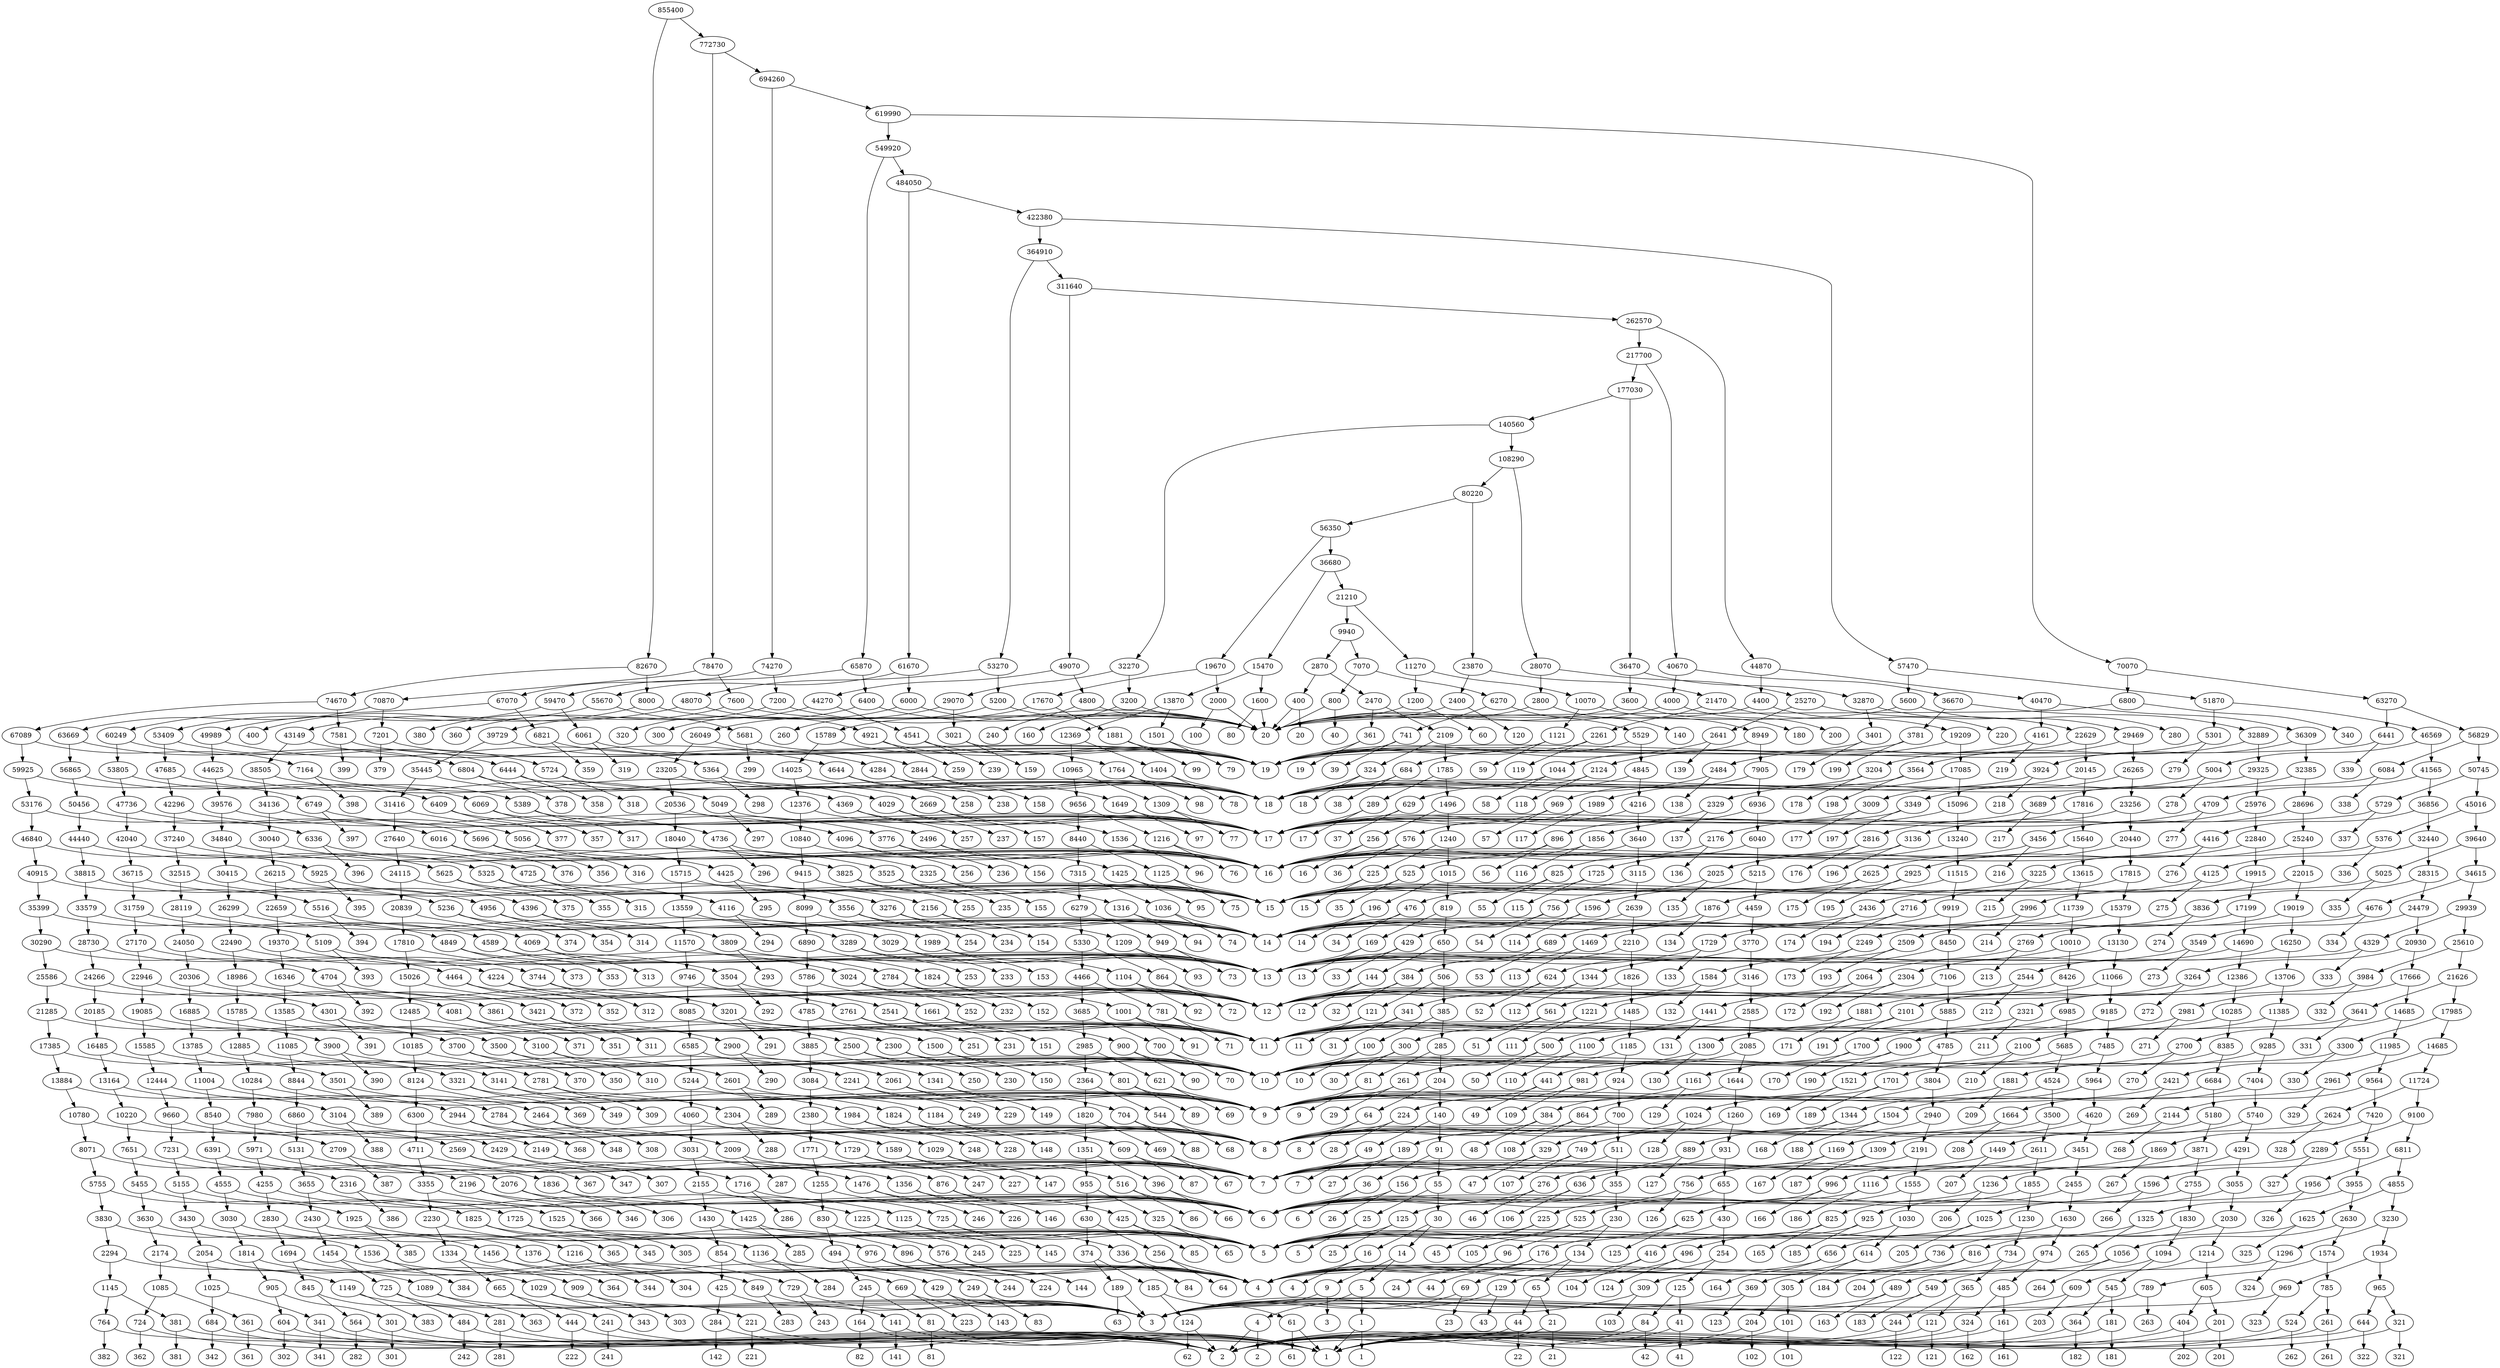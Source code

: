 digraph{
N0[label="855400"];
N1[label="82670"];
N2[label="772730"];
N0->N1;
N0->N2;
N3[label="74670"];
N4[label="8000"];
N1->N3;
N1->N4;
N5[label="67089"];
N6[label="7581"];
N3->N5;
N3->N6;
N7[label="59925"];
N8[label="7164"];
N5->N7;
N5->N8;
N9[label="53176"];
N10[label="6749"];
N7->N9;
N7->N10;
N11[label="46840"];
N12[label="6336"];
N9->N11;
N9->N12;
N13[label="5925"];
N14[label="40915"];
N11->N13;
N11->N14;
N15[label="15"];
N16[label="395"];
N13->N15;
N13->N16;
N17[label="35399"];
N18[label="5516"];
N14->N17;
N14->N18;
N19[label="5109"];
N20[label="30290"];
N17->N19;
N17->N20;
N21[label="13"];
N22[label="393"];
N19->N21;
N19->N22;
N23[label="4704"];
N24[label="25586"];
N20->N23;
N20->N24;
N25[label="12"];
N26[label="392"];
N23->N25;
N23->N26;
N27[label="4301"];
N28[label="21285"];
N24->N27;
N24->N28;
N29[label="11"];
N30[label="391"];
N27->N29;
N27->N30;
N31[label="17385"];
N32[label="3900"];
N28->N31;
N28->N32;
N33[label="13884"];
N34[label="3501"];
N31->N33;
N31->N34;
N35[label="10780"];
N36[label="3104"];
N33->N35;
N33->N36;
N37[label="2709"];
N38[label="8071"];
N35->N37;
N35->N38;
N39[label="387"];
N40[label="7"];
N37->N39;
N37->N40;
N41[label="2316"];
N42[label="5755"];
N38->N41;
N38->N42;
N43[label="6"];
N44[label="386"];
N41->N43;
N41->N44;
N45[label="1925"];
N46[label="3830"];
N42->N45;
N42->N46;
N47[label="5"];
N48[label="385"];
N45->N47;
N45->N48;
N49[label="1536"];
N50[label="2294"];
N46->N49;
N46->N50;
N51[label="4"];
N52[label="384"];
N49->N51;
N49->N52;
N53[label="1149"];
N54[label="1145"];
N50->N53;
N50->N54;
N55[label="3"];
N56[label="383"];
N53->N55;
N53->N56;
N57[label="764"];
N58[label="381"];
N54->N57;
N54->N58;
N59[label="382"];
N60[label="2"];
N57->N59;
N57->N60;
N61[label="1"];
N62[label="381"];
N58->N61;
N58->N62;
N63[label="8"];
N64[label="388"];
N36->N63;
N36->N64;
N65[label="389"];
N66[label="9"];
N34->N65;
N34->N66;
N67[label="10"];
N68[label="390"];
N32->N67;
N32->N68;
N69[label="14"];
N70[label="394"];
N18->N69;
N18->N70;
N71[label="396"];
N72[label="16"];
N12->N71;
N12->N72;
N73[label="17"];
N74[label="397"];
N10->N73;
N10->N74;
N75[label="398"];
N76[label="18"];
N8->N75;
N8->N76;
N77[label="19"];
N78[label="399"];
N6->N77;
N6->N78;
N79[label="20"];
N80[label="400"];
N4->N79;
N4->N80;
N81[label="694260"];
N82[label="78470"];
N2->N81;
N2->N82;
N83[label="619990"];
N84[label="74270"];
N81->N83;
N81->N84;
N85[label="549920"];
N86[label="70070"];
N83->N85;
N83->N86;
N87[label="65870"];
N88[label="484050"];
N85->N87;
N85->N88;
N89[label="59470"];
N90[label="6400"];
N87->N89;
N87->N90;
N91[label="6061"];
N92[label="53409"];
N89->N91;
N89->N92;
N77[label="19"];
N93[label="319"];
N91->N77;
N91->N93;
N94[label="5724"];
N95[label="47685"];
N92->N94;
N92->N95;
N96[label="318"];
N76[label="18"];
N94->N96;
N94->N76;
N97[label="5389"];
N98[label="42296"];
N95->N97;
N95->N98;
N99[label="317"];
N73[label="17"];
N97->N99;
N97->N73;
N100[label="5056"];
N101[label="37240"];
N98->N100;
N98->N101;
N102[label="316"];
N72[label="16"];
N100->N102;
N100->N72;
N103[label="4725"];
N104[label="32515"];
N101->N103;
N101->N104;
N105[label="315"];
N15[label="15"];
N103->N105;
N103->N15;
N106[label="28119"];
N107[label="4396"];
N104->N106;
N104->N107;
N108[label="24050"];
N109[label="4069"];
N106->N108;
N106->N109;
N110[label="20306"];
N111[label="3744"];
N108->N110;
N108->N111;
N112[label="3421"];
N113[label="16885"];
N110->N112;
N110->N113;
N114[label="311"];
N29[label="11"];
N112->N114;
N112->N29;
N115[label="3100"];
N116[label="13785"];
N113->N115;
N113->N116;
N117[label="310"];
N67[label="10"];
N115->N117;
N115->N67;
N118[label="2781"];
N119[label="11004"];
N116->N118;
N116->N119;
N120[label="309"];
N66[label="9"];
N118->N120;
N118->N66;
N121[label="2464"];
N122[label="8540"];
N119->N121;
N119->N122;
N63[label="8"];
N123[label="308"];
N121->N63;
N121->N123;
N124[label="2149"];
N125[label="6391"];
N122->N124;
N122->N125;
N126[label="307"];
N40[label="7"];
N124->N126;
N124->N40;
N127[label="4555"];
N128[label="1836"];
N125->N127;
N125->N128;
N129[label="3030"];
N130[label="1525"];
N127->N129;
N127->N130;
N131[label="1814"];
N132[label="1216"];
N129->N131;
N129->N132;
N133[label="905"];
N134[label="909"];
N131->N133;
N131->N134;
N135[label="604"];
N136[label="301"];
N133->N135;
N133->N136;
N137[label="302"];
N60[label="2"];
N135->N137;
N135->N60;
N61[label="1"];
N138[label="301"];
N136->N61;
N136->N138;
N55[label="3"];
N139[label="303"];
N134->N55;
N134->N139;
N51[label="4"];
N140[label="304"];
N132->N51;
N132->N140;
N47[label="5"];
N141[label="305"];
N130->N47;
N130->N141;
N43[label="6"];
N142[label="306"];
N128->N43;
N128->N142;
N25[label="12"];
N143[label="312"];
N111->N25;
N111->N143;
N144[label="313"];
N21[label="13"];
N109->N144;
N109->N21;
N69[label="14"];
N145[label="314"];
N107->N69;
N107->N145;
N146[label="320"];
N79[label="20"];
N90->N146;
N90->N79;
N147[label="61670"];
N148[label="422380"];
N88->N147;
N88->N148;
N149[label="6000"];
N150[label="55670"];
N147->N149;
N147->N150;
N151[label="300"];
N79[label="20"];
N149->N151;
N149->N79;
N152[label="5681"];
N153[label="49989"];
N150->N152;
N150->N153;
N77[label="19"];
N154[label="299"];
N152->N77;
N152->N154;
N155[label="5364"];
N156[label="44625"];
N153->N155;
N153->N156;
N157[label="298"];
N76[label="18"];
N155->N157;
N155->N76;
N158[label="39576"];
N159[label="5049"];
N156->N158;
N156->N159;
N160[label="34840"];
N161[label="4736"];
N158->N160;
N158->N161;
N162[label="30415"];
N163[label="4425"];
N160->N162;
N160->N163;
N164[label="4116"];
N165[label="26299"];
N162->N164;
N162->N165;
N69[label="14"];
N166[label="294"];
N164->N69;
N164->N166;
N167[label="3809"];
N168[label="22490"];
N165->N167;
N165->N168;
N169[label="293"];
N21[label="13"];
N167->N169;
N167->N21;
N170[label="3504"];
N171[label="18986"];
N168->N170;
N168->N171;
N25[label="12"];
N172[label="292"];
N170->N25;
N170->N172;
N173[label="3201"];
N174[label="15785"];
N171->N173;
N171->N174;
N175[label="291"];
N29[label="11"];
N173->N175;
N173->N29;
N176[label="2900"];
N177[label="12885"];
N174->N176;
N174->N177;
N67[label="10"];
N178[label="290"];
N176->N67;
N176->N178;
N179[label="10284"];
N180[label="2601"];
N177->N179;
N177->N180;
N181[label="7980"];
N182[label="2304"];
N179->N181;
N179->N182;
N183[label="5971"];
N184[label="2009"];
N181->N183;
N181->N184;
N185[label="4255"];
N186[label="1716"];
N183->N185;
N183->N186;
N187[label="2830"];
N188[label="1425"];
N185->N187;
N185->N188;
N189[label="1694"];
N190[label="1136"];
N187->N189;
N187->N190;
N191[label="845"];
N192[label="849"];
N189->N191;
N189->N192;
N193[label="564"];
N194[label="281"];
N191->N193;
N191->N194;
N195[label="282"];
N60[label="2"];
N193->N195;
N193->N60;
N61[label="1"];
N196[label="281"];
N194->N61;
N194->N196;
N55[label="3"];
N197[label="283"];
N192->N55;
N192->N197;
N198[label="284"];
N51[label="4"];
N190->N198;
N190->N51;
N47[label="5"];
N199[label="285"];
N188->N47;
N188->N199;
N200[label="286"];
N43[label="6"];
N186->N200;
N186->N43;
N201[label="287"];
N40[label="7"];
N184->N201;
N184->N40;
N63[label="8"];
N202[label="288"];
N182->N63;
N182->N202;
N203[label="289"];
N66[label="9"];
N180->N203;
N180->N66;
N15[label="15"];
N204[label="295"];
N163->N15;
N163->N204;
N205[label="296"];
N72[label="16"];
N161->N205;
N161->N72;
N73[label="17"];
N206[label="297"];
N159->N73;
N159->N206;
N207[label="364910"];
N208[label="57470"];
N148->N207;
N148->N208;
N209[label="53270"];
N210[label="311640"];
N207->N209;
N207->N210;
N211[label="5200"];
N212[label="48070"];
N209->N211;
N209->N212;
N213[label="260"];
N79[label="20"];
N211->N213;
N211->N79;
N214[label="4921"];
N215[label="43149"];
N212->N214;
N212->N215;
N216[label="259"];
N77[label="19"];
N214->N216;
N214->N77;
N217[label="4644"];
N218[label="38505"];
N215->N217;
N215->N218;
N76[label="18"];
N219[label="258"];
N217->N76;
N217->N219;
N220[label="4369"];
N221[label="34136"];
N218->N220;
N218->N221;
N222[label="257"];
N73[label="17"];
N220->N222;
N220->N73;
N223[label="4096"];
N224[label="30040"];
N221->N223;
N221->N224;
N72[label="16"];
N225[label="256"];
N223->N72;
N223->N225;
N226[label="26215"];
N227[label="3825"];
N224->N226;
N224->N227;
N228[label="22659"];
N229[label="3556"];
N226->N228;
N226->N229;
N230[label="19370"];
N231[label="3289"];
N228->N230;
N228->N231;
N232[label="16346"];
N233[label="3024"];
N230->N232;
N230->N233;
N234[label="13585"];
N235[label="2761"];
N232->N234;
N232->N235;
N236[label="11085"];
N237[label="2500"];
N234->N236;
N234->N237;
N238[label="8844"];
N239[label="2241"];
N236->N238;
N236->N239;
N240[label="1984"];
N241[label="6860"];
N238->N240;
N238->N241;
N63[label="8"];
N242[label="248"];
N240->N63;
N240->N242;
N243[label="5131"];
N244[label="1729"];
N241->N243;
N241->N244;
N245[label="3655"];
N246[label="1476"];
N243->N245;
N243->N246;
N247[label="2430"];
N248[label="1225"];
N245->N247;
N245->N248;
N249[label="1454"];
N250[label="976"];
N247->N249;
N247->N250;
N251[label="725"];
N252[label="729"];
N249->N251;
N249->N252;
N253[label="484"];
N254[label="241"];
N251->N253;
N251->N254;
N60[label="2"];
N255[label="242"];
N253->N60;
N253->N255;
N256[label="241"];
N61[label="1"];
N254->N256;
N254->N61;
N55[label="3"];
N257[label="243"];
N252->N55;
N252->N257;
N51[label="4"];
N258[label="244"];
N250->N51;
N250->N258;
N259[label="245"];
N47[label="5"];
N248->N259;
N248->N47;
N260[label="246"];
N43[label="6"];
N246->N260;
N246->N43;
N40[label="7"];
N261[label="247"];
N244->N40;
N244->N261;
N66[label="9"];
N262[label="249"];
N239->N66;
N239->N262;
N263[label="250"];
N67[label="10"];
N237->N263;
N237->N67;
N29[label="11"];
N264[label="251"];
N235->N29;
N235->N264;
N265[label="252"];
N25[label="12"];
N233->N265;
N233->N25;
N21[label="13"];
N266[label="253"];
N231->N21;
N231->N266;
N267[label="254"];
N69[label="14"];
N229->N267;
N229->N69;
N15[label="15"];
N268[label="255"];
N227->N15;
N227->N268;
N269[label="49070"];
N270[label="262570"];
N210->N269;
N210->N270;
N271[label="4800"];
N272[label="44270"];
N269->N271;
N269->N272;
N79[label="20"];
N273[label="240"];
N271->N79;
N271->N273;
N274[label="4541"];
N275[label="39729"];
N272->N274;
N272->N275;
N77[label="19"];
N276[label="239"];
N274->N77;
N274->N276;
N277[label="35445"];
N278[label="4284"];
N275->N277;
N275->N278;
N279[label="31416"];
N280[label="4029"];
N277->N279;
N277->N280;
N281[label="27640"];
N282[label="3776"];
N279->N281;
N279->N282;
N283[label="24115"];
N284[label="3525"];
N281->N283;
N281->N284;
N285[label="20839"];
N286[label="3276"];
N283->N285;
N283->N286;
N287[label="17810"];
N288[label="3029"];
N285->N287;
N285->N288;
N289[label="15026"];
N290[label="2784"];
N287->N289;
N287->N290;
N291[label="2541"];
N292[label="12485"];
N289->N291;
N289->N292;
N293[label="231"];
N29[label="11"];
N291->N293;
N291->N29;
N294[label="10185"];
N295[label="2300"];
N292->N294;
N292->N295;
N296[label="8124"];
N297[label="2061"];
N294->N296;
N294->N297;
N298[label="6300"];
N299[label="1824"];
N296->N298;
N296->N299;
N300[label="4711"];
N301[label="1589"];
N298->N300;
N298->N301;
N302[label="3355"];
N303[label="1356"];
N300->N302;
N300->N303;
N304[label="2230"];
N305[label="1125"];
N302->N304;
N302->N305;
N306[label="1334"];
N307[label="896"];
N304->N306;
N304->N307;
N308[label="669"];
N309[label="665"];
N306->N308;
N306->N309;
N55[label="3"];
N310[label="223"];
N308->N55;
N308->N310;
N311[label="444"];
N312[label="221"];
N309->N311;
N309->N312;
N313[label="222"];
N60[label="2"];
N311->N313;
N311->N60;
N314[label="221"];
N61[label="1"];
N312->N314;
N312->N61;
N315[label="224"];
N51[label="4"];
N307->N315;
N307->N51;
N47[label="5"];
N316[label="225"];
N305->N47;
N305->N316;
N317[label="226"];
N43[label="6"];
N303->N317;
N303->N43;
N318[label="227"];
N40[label="7"];
N301->N318;
N301->N40;
N319[label="228"];
N63[label="8"];
N299->N319;
N299->N63;
N320[label="229"];
N66[label="9"];
N297->N320;
N297->N66;
N321[label="230"];
N67[label="10"];
N295->N321;
N295->N67;
N25[label="12"];
N322[label="232"];
N290->N25;
N290->N322;
N323[label="233"];
N21[label="13"];
N288->N323;
N288->N21;
N69[label="14"];
N324[label="234"];
N286->N69;
N286->N324;
N325[label="235"];
N15[label="15"];
N284->N325;
N284->N15;
N326[label="236"];
N72[label="16"];
N282->N326;
N282->N72;
N73[label="17"];
N327[label="237"];
N280->N73;
N280->N327;
N328[label="238"];
N76[label="18"];
N278->N328;
N278->N76;
N329[label="217700"];
N330[label="44870"];
N270->N329;
N270->N330;
N331[label="177030"];
N332[label="40670"];
N329->N331;
N329->N332;
N333[label="140560"];
N334[label="36470"];
N331->N333;
N331->N334;
N335[label="32270"];
N336[label="108290"];
N333->N335;
N333->N336;
N337[label="29070"];
N338[label="3200"];
N335->N337;
N335->N338;
N339[label="26049"];
N340[label="3021"];
N337->N339;
N337->N340;
N341[label="23205"];
N342[label="2844"];
N339->N341;
N339->N342;
N343[label="20536"];
N344[label="2669"];
N341->N343;
N341->N344;
N345[label="18040"];
N346[label="2496"];
N343->N345;
N343->N346;
N347[label="2325"];
N348[label="15715"];
N345->N347;
N345->N348;
N15[label="15"];
N349[label="155"];
N347->N15;
N347->N349;
N350[label="13559"];
N351[label="2156"];
N348->N350;
N348->N351;
N352[label="1989"];
N353[label="11570"];
N350->N352;
N350->N353;
N21[label="13"];
N354[label="153"];
N352->N21;
N352->N354;
N355[label="1824"];
N356[label="9746"];
N353->N355;
N353->N356;
N25[label="12"];
N357[label="152"];
N355->N25;
N355->N357;
N358[label="1661"];
N359[label="8085"];
N356->N358;
N356->N359;
N29[label="11"];
N360[label="151"];
N358->N29;
N358->N360;
N361[label="6585"];
N362[label="1500"];
N359->N361;
N359->N362;
N363[label="5244"];
N364[label="1341"];
N361->N363;
N361->N364;
N365[label="4060"];
N366[label="1184"];
N363->N365;
N363->N366;
N367[label="1029"];
N368[label="3031"];
N365->N367;
N365->N368;
N369[label="147"];
N40[label="7"];
N367->N369;
N367->N40;
N370[label="876"];
N371[label="2155"];
N368->N370;
N368->N371;
N43[label="6"];
N372[label="146"];
N370->N43;
N370->N372;
N373[label="725"];
N374[label="1430"];
N371->N373;
N371->N374;
N47[label="5"];
N375[label="145"];
N373->N47;
N373->N375;
N376[label="576"];
N377[label="854"];
N374->N376;
N374->N377;
N51[label="4"];
N378[label="144"];
N376->N51;
N376->N378;
N379[label="429"];
N380[label="425"];
N377->N379;
N377->N380;
N55[label="3"];
N381[label="143"];
N379->N55;
N379->N381;
N382[label="284"];
N383[label="141"];
N380->N382;
N380->N383;
N384[label="142"];
N60[label="2"];
N382->N384;
N382->N60;
N61[label="1"];
N385[label="141"];
N383->N61;
N383->N385;
N63[label="8"];
N386[label="148"];
N366->N63;
N366->N386;
N387[label="149"];
N66[label="9"];
N364->N387;
N364->N66;
N67[label="10"];
N388[label="150"];
N362->N67;
N362->N388;
N69[label="14"];
N389[label="154"];
N351->N69;
N351->N389;
N390[label="156"];
N72[label="16"];
N346->N390;
N346->N72;
N73[label="17"];
N391[label="157"];
N344->N73;
N344->N391;
N392[label="158"];
N76[label="18"];
N342->N392;
N342->N76;
N77[label="19"];
N393[label="159"];
N340->N77;
N340->N393;
N79[label="20"];
N394[label="160"];
N338->N79;
N338->N394;
N395[label="80220"];
N396[label="28070"];
N336->N395;
N336->N396;
N397[label="56350"];
N398[label="23870"];
N395->N397;
N395->N398;
N399[label="19670"];
N400[label="36680"];
N397->N399;
N397->N400;
N401[label="2000"];
N402[label="17670"];
N399->N401;
N399->N402;
N403[label="100"];
N79[label="20"];
N401->N403;
N401->N79;
N404[label="15789"];
N405[label="1881"];
N402->N404;
N402->N405;
N406[label="14025"];
N407[label="1764"];
N404->N406;
N404->N407;
N408[label="12376"];
N409[label="1649"];
N406->N408;
N406->N409;
N410[label="1536"];
N411[label="10840"];
N408->N410;
N408->N411;
N72[label="16"];
N412[label="96"];
N410->N72;
N410->N412;
N413[label="1425"];
N414[label="9415"];
N411->N413;
N411->N414;
N15[label="15"];
N415[label="95"];
N413->N15;
N413->N415;
N416[label="1316"];
N417[label="8099"];
N414->N416;
N414->N417;
N418[label="94"];
N69[label="14"];
N416->N418;
N416->N69;
N419[label="1209"];
N420[label="6890"];
N417->N419;
N417->N420;
N21[label="13"];
N421[label="93"];
N419->N21;
N419->N421;
N422[label="1104"];
N423[label="5786"];
N420->N422;
N420->N423;
N25[label="12"];
N424[label="92"];
N422->N25;
N422->N424;
N425[label="4785"];
N426[label="1001"];
N423->N425;
N423->N426;
N427[label="3885"];
N428[label="900"];
N425->N427;
N425->N428;
N429[label="3084"];
N430[label="801"];
N427->N429;
N427->N430;
N431[label="704"];
N432[label="2380"];
N429->N431;
N429->N432;
N63[label="8"];
N433[label="88"];
N431->N63;
N431->N433;
N434[label="609"];
N435[label="1771"];
N432->N434;
N432->N435;
N436[label="87"];
N40[label="7"];
N434->N436;
N434->N40;
N437[label="516"];
N438[label="1255"];
N435->N437;
N435->N438;
N439[label="86"];
N43[label="6"];
N437->N439;
N437->N43;
N440[label="425"];
N441[label="830"];
N438->N440;
N438->N441;
N47[label="5"];
N442[label="85"];
N440->N47;
N440->N442;
N443[label="336"];
N444[label="494"];
N441->N443;
N441->N444;
N445[label="84"];
N51[label="4"];
N443->N445;
N443->N51;
N446[label="245"];
N447[label="249"];
N444->N446;
N444->N447;
N448[label="164"];
N449[label="81"];
N446->N448;
N446->N449;
N450[label="82"];
N60[label="2"];
N448->N450;
N448->N60;
N61[label="1"];
N451[label="81"];
N449->N61;
N449->N451;
N55[label="3"];
N452[label="83"];
N447->N55;
N447->N452;
N453[label="89"];
N66[label="9"];
N430->N453;
N430->N66;
N67[label="10"];
N454[label="90"];
N428->N67;
N428->N454;
N455[label="91"];
N29[label="11"];
N426->N455;
N426->N29;
N456[label="97"];
N73[label="17"];
N409->N456;
N409->N73;
N76[label="18"];
N457[label="98"];
N407->N76;
N407->N457;
N458[label="99"];
N77[label="19"];
N405->N458;
N405->N77;
N459[label="15470"];
N460[label="21210"];
N400->N459;
N400->N460;
N461[label="13870"];
N462[label="1600"];
N459->N461;
N459->N462;
N463[label="1501"];
N464[label="12369"];
N461->N463;
N461->N464;
N77[label="19"];
N465[label="79"];
N463->N77;
N463->N465;
N466[label="1404"];
N467[label="10965"];
N464->N466;
N464->N467;
N468[label="78"];
N76[label="18"];
N466->N468;
N466->N76;
N469[label="1309"];
N470[label="9656"];
N467->N469;
N467->N470;
N471[label="77"];
N73[label="17"];
N469->N471;
N469->N73;
N472[label="1216"];
N473[label="8440"];
N470->N472;
N470->N473;
N474[label="76"];
N72[label="16"];
N472->N474;
N472->N72;
N475[label="1125"];
N476[label="7315"];
N473->N475;
N473->N476;
N477[label="75"];
N15[label="15"];
N475->N477;
N475->N15;
N478[label="6279"];
N479[label="1036"];
N476->N478;
N476->N479;
N480[label="5330"];
N481[label="949"];
N478->N480;
N478->N481;
N482[label="4466"];
N483[label="864"];
N480->N482;
N480->N483;
N484[label="781"];
N485[label="3685"];
N482->N484;
N482->N485;
N486[label="71"];
N29[label="11"];
N484->N486;
N484->N29;
N487[label="700"];
N488[label="2985"];
N485->N487;
N485->N488;
N489[label="70"];
N67[label="10"];
N487->N489;
N487->N67;
N490[label="621"];
N491[label="2364"];
N488->N490;
N488->N491;
N492[label="69"];
N66[label="9"];
N490->N492;
N490->N66;
N493[label="544"];
N494[label="1820"];
N491->N493;
N491->N494;
N495[label="68"];
N63[label="8"];
N493->N495;
N493->N63;
N496[label="469"];
N497[label="1351"];
N494->N496;
N494->N497;
N498[label="67"];
N40[label="7"];
N496->N498;
N496->N40;
N499[label="955"];
N500[label="396"];
N497->N499;
N497->N500;
N501[label="630"];
N502[label="325"];
N499->N501;
N499->N502;
N503[label="374"];
N504[label="256"];
N501->N503;
N501->N504;
N505[label="185"];
N506[label="189"];
N503->N505;
N503->N506;
N507[label="124"];
N508[label="61"];
N505->N507;
N505->N508;
N509[label="62"];
N60[label="2"];
N507->N509;
N507->N60;
N510[label="61"];
N61[label="1"];
N508->N510;
N508->N61;
N55[label="3"];
N511[label="63"];
N506->N55;
N506->N511;
N512[label="64"];
N51[label="4"];
N504->N512;
N504->N51;
N47[label="5"];
N513[label="65"];
N502->N47;
N502->N513;
N514[label="66"];
N43[label="6"];
N500->N514;
N500->N43;
N25[label="12"];
N515[label="72"];
N483->N25;
N483->N515;
N516[label="73"];
N21[label="13"];
N481->N516;
N481->N21;
N69[label="14"];
N517[label="74"];
N479->N69;
N479->N517;
N518[label="80"];
N79[label="20"];
N462->N518;
N462->N79;
N519[label="9940"];
N520[label="11270"];
N460->N519;
N460->N520;
N521[label="2870"];
N522[label="7070"];
N519->N521;
N519->N522;
N523[label="400"];
N524[label="2470"];
N521->N523;
N521->N524;
N525[label="20"];
N79[label="20"];
N523->N525;
N523->N79;
N526[label="361"];
N527[label="2109"];
N524->N526;
N524->N527;
N528[label="19"];
N77[label="19"];
N526->N528;
N526->N77;
N529[label="324"];
N530[label="1785"];
N527->N529;
N527->N530;
N76[label="18"];
N531[label="18"];
N529->N76;
N529->N531;
N532[label="289"];
N533[label="1496"];
N530->N532;
N530->N533;
N534[label="17"];
N73[label="17"];
N532->N534;
N532->N73;
N535[label="256"];
N536[label="1240"];
N533->N535;
N533->N536;
N72[label="16"];
N537[label="16"];
N535->N72;
N535->N537;
N538[label="1015"];
N539[label="225"];
N536->N538;
N536->N539;
N540[label="819"];
N541[label="196"];
N538->N540;
N538->N541;
N542[label="650"];
N543[label="169"];
N540->N542;
N540->N543;
N544[label="506"];
N545[label="144"];
N542->N544;
N542->N545;
N546[label="385"];
N547[label="121"];
N544->N546;
N544->N547;
N548[label="285"];
N549[label="100"];
N546->N548;
N546->N549;
N550[label="204"];
N551[label="81"];
N548->N550;
N548->N551;
N552[label="64"];
N553[label="140"];
N550->N552;
N550->N553;
N63[label="8"];
N554[label="8"];
N552->N63;
N552->N554;
N555[label="91"];
N556[label="49"];
N553->N555;
N553->N556;
N557[label="55"];
N558[label="36"];
N555->N557;
N555->N558;
N559[label="30"];
N560[label="25"];
N557->N559;
N557->N560;
N561[label="14"];
N562[label="16"];
N559->N561;
N559->N562;
N563[label="5"];
N564[label="9"];
N561->N563;
N561->N564;
N565[label="4"];
N566[label="1"];
N563->N565;
N563->N566;
N567[label="2"];
N60[label="2"];
N565->N567;
N565->N60;
N568[label="1"];
N61[label="1"];
N566->N568;
N566->N61;
N55[label="3"];
N569[label="3"];
N564->N55;
N564->N569;
N51[label="4"];
N570[label="4"];
N562->N51;
N562->N570;
N571[label="5"];
N47[label="5"];
N560->N571;
N560->N47;
N572[label="6"];
N43[label="6"];
N558->N572;
N558->N43;
N40[label="7"];
N573[label="7"];
N556->N40;
N556->N573;
N66[label="9"];
N574[label="9"];
N551->N66;
N551->N574;
N575[label="10"];
N67[label="10"];
N549->N575;
N549->N67;
N29[label="11"];
N576[label="11"];
N547->N29;
N547->N576;
N577[label="12"];
N25[label="12"];
N545->N577;
N545->N25;
N21[label="13"];
N578[label="13"];
N543->N21;
N543->N578;
N579[label="14"];
N69[label="14"];
N541->N579;
N541->N69;
N15[label="15"];
N580[label="15"];
N539->N15;
N539->N580;
N581[label="6270"];
N582[label="800"];
N522->N581;
N522->N582;
N583[label="5529"];
N584[label="741"];
N581->N583;
N581->N584;
N585[label="4845"];
N586[label="684"];
N583->N585;
N583->N586;
N587[label="629"];
N588[label="4216"];
N585->N587;
N585->N588;
N73[label="17"];
N589[label="37"];
N587->N73;
N587->N589;
N590[label="576"];
N591[label="3640"];
N588->N590;
N588->N591;
N592[label="36"];
N72[label="16"];
N590->N592;
N590->N72;
N593[label="525"];
N594[label="3115"];
N591->N593;
N591->N594;
N15[label="15"];
N595[label="35"];
N593->N15;
N593->N595;
N596[label="476"];
N597[label="2639"];
N594->N596;
N594->N597;
N69[label="14"];
N598[label="34"];
N596->N69;
N596->N598;
N599[label="429"];
N600[label="2210"];
N597->N599;
N597->N600;
N21[label="13"];
N601[label="33"];
N599->N21;
N599->N601;
N602[label="1826"];
N603[label="384"];
N600->N602;
N600->N603;
N604[label="1485"];
N605[label="341"];
N602->N604;
N602->N605;
N606[label="1185"];
N607[label="300"];
N604->N606;
N604->N607;
N608[label="924"];
N609[label="261"];
N606->N608;
N606->N609;
N610[label="700"];
N611[label="224"];
N608->N610;
N608->N611;
N612[label="511"];
N613[label="189"];
N610->N612;
N610->N613;
N614[label="355"];
N615[label="156"];
N612->N614;
N612->N615;
N616[label="125"];
N617[label="230"];
N614->N616;
N614->N617;
N47[label="5"];
N618[label="25"];
N616->N47;
N616->N618;
N619[label="134"];
N620[label="96"];
N617->N619;
N617->N620;
N621[label="65"];
N622[label="69"];
N619->N621;
N619->N622;
N623[label="44"];
N624[label="21"];
N621->N623;
N621->N624;
N625[label="22"];
N60[label="2"];
N623->N625;
N623->N60;
N61[label="1"];
N626[label="21"];
N624->N61;
N624->N626;
N55[label="3"];
N627[label="23"];
N622->N55;
N622->N627;
N51[label="4"];
N628[label="24"];
N620->N51;
N620->N628;
N43[label="6"];
N629[label="26"];
N615->N43;
N615->N629;
N630[label="27"];
N40[label="7"];
N613->N630;
N613->N40;
N63[label="8"];
N631[label="28"];
N611->N63;
N611->N631;
N632[label="29"];
N66[label="9"];
N609->N632;
N609->N66;
N67[label="10"];
N633[label="30"];
N607->N67;
N607->N633;
N29[label="11"];
N634[label="31"];
N605->N29;
N605->N634;
N25[label="12"];
N635[label="32"];
N603->N25;
N603->N635;
N636[label="38"];
N76[label="18"];
N586->N636;
N586->N76;
N77[label="19"];
N637[label="39"];
N584->N77;
N584->N637;
N79[label="20"];
N638[label="40"];
N582->N79;
N582->N638;
N639[label="1200"];
N640[label="10070"];
N520->N639;
N520->N640;
N641[label="60"];
N79[label="20"];
N639->N641;
N639->N79;
N642[label="1121"];
N643[label="8949"];
N640->N642;
N640->N643;
N644[label="59"];
N77[label="19"];
N642->N644;
N642->N77;
N645[label="1044"];
N646[label="7905"];
N643->N645;
N643->N646;
N76[label="18"];
N647[label="58"];
N645->N76;
N645->N647;
N648[label="6936"];
N649[label="969"];
N646->N648;
N646->N649;
N650[label="6040"];
N651[label="896"];
N648->N650;
N648->N651;
N652[label="5215"];
N653[label="825"];
N650->N652;
N650->N653;
N654[label="756"];
N655[label="4459"];
N652->N654;
N652->N655;
N656[label="54"];
N69[label="14"];
N654->N656;
N654->N69;
N657[label="689"];
N658[label="3770"];
N655->N657;
N655->N658;
N21[label="13"];
N659[label="53"];
N657->N21;
N657->N659;
N660[label="624"];
N661[label="3146"];
N658->N660;
N658->N661;
N662[label="52"];
N25[label="12"];
N660->N662;
N660->N25;
N663[label="561"];
N664[label="2585"];
N661->N663;
N661->N664;
N29[label="11"];
N665[label="51"];
N663->N29;
N663->N665;
N666[label="500"];
N667[label="2085"];
N664->N666;
N664->N667;
N668[label="50"];
N67[label="10"];
N666->N668;
N666->N67;
N669[label="1644"];
N670[label="441"];
N667->N669;
N667->N670;
N671[label="1260"];
N672[label="384"];
N669->N671;
N669->N672;
N673[label="931"];
N674[label="329"];
N671->N673;
N671->N674;
N675[label="655"];
N676[label="276"];
N673->N675;
N673->N676;
N677[label="430"];
N678[label="225"];
N675->N677;
N675->N678;
N679[label="254"];
N680[label="176"];
N677->N679;
N677->N680;
N681[label="125"];
N682[label="129"];
N679->N681;
N679->N682;
N683[label="84"];
N684[label="41"];
N681->N683;
N681->N684;
N60[label="2"];
N685[label="42"];
N683->N60;
N683->N685;
N686[label="41"];
N61[label="1"];
N684->N686;
N684->N61;
N55[label="3"];
N687[label="43"];
N682->N55;
N682->N687;
N51[label="4"];
N688[label="44"];
N680->N51;
N680->N688;
N689[label="45"];
N47[label="5"];
N678->N689;
N678->N47;
N690[label="46"];
N43[label="6"];
N676->N690;
N676->N43;
N40[label="7"];
N691[label="47"];
N674->N40;
N674->N691;
N63[label="8"];
N692[label="48"];
N672->N63;
N672->N692;
N66[label="9"];
N693[label="49"];
N670->N66;
N670->N693;
N15[label="15"];
N694[label="55"];
N653->N15;
N653->N694;
N72[label="16"];
N695[label="56"];
N651->N72;
N651->N695;
N696[label="57"];
N73[label="17"];
N649->N696;
N649->N73;
N697[label="21470"];
N698[label="2400"];
N398->N697;
N398->N698;
N699[label="2261"];
N700[label="19209"];
N697->N699;
N697->N700;
N77[label="19"];
N701[label="119"];
N699->N77;
N699->N701;
N702[label="2124"];
N703[label="17085"];
N700->N702;
N700->N703;
N704[label="118"];
N76[label="18"];
N702->N704;
N702->N76;
N705[label="1989"];
N706[label="15096"];
N703->N705;
N703->N706;
N707[label="117"];
N73[label="17"];
N705->N707;
N705->N73;
N708[label="13240"];
N709[label="1856"];
N706->N708;
N706->N709;
N710[label="11515"];
N711[label="1725"];
N708->N710;
N708->N711;
N712[label="9919"];
N713[label="1596"];
N710->N712;
N710->N713;
N714[label="1469"];
N715[label="8450"];
N712->N714;
N712->N715;
N716[label="113"];
N21[label="13"];
N714->N716;
N714->N21;
N717[label="1344"];
N718[label="7106"];
N715->N717;
N715->N718;
N25[label="12"];
N719[label="112"];
N717->N25;
N717->N719;
N720[label="1221"];
N721[label="5885"];
N718->N720;
N718->N721;
N722[label="111"];
N29[label="11"];
N720->N722;
N720->N29;
N723[label="1100"];
N724[label="4785"];
N721->N723;
N721->N724;
N725[label="110"];
N67[label="10"];
N723->N725;
N723->N67;
N726[label="981"];
N727[label="3804"];
N724->N726;
N724->N727;
N728[label="109"];
N66[label="9"];
N726->N728;
N726->N66;
N729[label="2940"];
N730[label="864"];
N727->N729;
N727->N730;
N731[label="2191"];
N732[label="749"];
N729->N731;
N729->N732;
N733[label="1555"];
N734[label="636"];
N731->N733;
N731->N734;
N735[label="525"];
N736[label="1030"];
N733->N735;
N733->N736;
N47[label="5"];
N737[label="105"];
N735->N47;
N735->N737;
N738[label="416"];
N739[label="614"];
N736->N738;
N736->N739;
N740[label="104"];
N51[label="4"];
N738->N740;
N738->N51;
N741[label="309"];
N742[label="305"];
N739->N741;
N739->N742;
N55[label="3"];
N743[label="103"];
N741->N55;
N741->N743;
N744[label="204"];
N745[label="101"];
N742->N744;
N742->N745;
N746[label="102"];
N60[label="2"];
N744->N746;
N744->N60;
N747[label="101"];
N61[label="1"];
N745->N747;
N745->N61;
N748[label="106"];
N43[label="6"];
N734->N748;
N734->N43;
N749[label="107"];
N40[label="7"];
N732->N749;
N732->N40;
N750[label="108"];
N63[label="8"];
N730->N750;
N730->N63;
N69[label="14"];
N751[label="114"];
N713->N69;
N713->N751;
N752[label="115"];
N15[label="15"];
N711->N752;
N711->N15;
N753[label="116"];
N72[label="16"];
N709->N753;
N709->N72;
N754[label="120"];
N79[label="20"];
N698->N754;
N698->N79;
N755[label="25270"];
N756[label="2800"];
N396->N755;
N396->N756;
N757[label="22629"];
N758[label="2641"];
N755->N757;
N755->N758;
N759[label="2484"];
N760[label="20145"];
N757->N759;
N757->N760;
N761[label="138"];
N76[label="18"];
N759->N761;
N759->N76;
N762[label="17816"];
N763[label="2329"];
N760->N762;
N760->N763;
N764[label="2176"];
N765[label="15640"];
N762->N764;
N762->N765;
N766[label="136"];
N72[label="16"];
N764->N766;
N764->N72;
N767[label="2025"];
N768[label="13615"];
N765->N767;
N765->N768;
N15[label="15"];
N769[label="135"];
N767->N15;
N767->N769;
N770[label="1876"];
N771[label="11739"];
N768->N770;
N768->N771;
N69[label="14"];
N772[label="134"];
N770->N69;
N770->N772;
N773[label="10010"];
N774[label="1729"];
N771->N773;
N771->N774;
N775[label="8426"];
N776[label="1584"];
N773->N775;
N773->N776;
N777[label="6985"];
N778[label="1441"];
N775->N777;
N775->N778;
N779[label="1300"];
N780[label="5685"];
N777->N779;
N777->N780;
N67[label="10"];
N781[label="130"];
N779->N67;
N779->N781;
N782[label="1161"];
N783[label="4524"];
N780->N782;
N780->N783;
N784[label="129"];
N66[label="9"];
N782->N784;
N782->N66;
N785[label="1024"];
N786[label="3500"];
N783->N785;
N783->N786;
N63[label="8"];
N787[label="128"];
N785->N63;
N785->N787;
N788[label="889"];
N789[label="2611"];
N786->N788;
N786->N789;
N790[label="127"];
N40[label="7"];
N788->N790;
N788->N40;
N791[label="756"];
N792[label="1855"];
N789->N791;
N789->N792;
N793[label="126"];
N43[label="6"];
N791->N793;
N791->N43;
N794[label="1230"];
N795[label="625"];
N792->N794;
N792->N795;
N796[label="734"];
N797[label="496"];
N794->N796;
N794->N797;
N798[label="365"];
N799[label="369"];
N796->N798;
N796->N799;
N800[label="244"];
N801[label="121"];
N798->N800;
N798->N801;
N802[label="122"];
N60[label="2"];
N800->N802;
N800->N60;
N61[label="1"];
N803[label="121"];
N801->N61;
N801->N803;
N55[label="3"];
N804[label="123"];
N799->N55;
N799->N804;
N805[label="124"];
N51[label="4"];
N797->N805;
N797->N51;
N47[label="5"];
N806[label="125"];
N795->N47;
N795->N806;
N807[label="131"];
N29[label="11"];
N778->N807;
N778->N29;
N25[label="12"];
N808[label="132"];
N776->N25;
N776->N808;
N809[label="133"];
N21[label="13"];
N774->N809;
N774->N21;
N73[label="17"];
N810[label="137"];
N763->N73;
N763->N810;
N77[label="19"];
N811[label="139"];
N758->N77;
N758->N811;
N812[label="140"];
N79[label="20"];
N756->N812;
N756->N79;
N813[label="3600"];
N814[label="32870"];
N334->N813;
N334->N814;
N815[label="180"];
N79[label="20"];
N813->N815;
N813->N79;
N816[label="29469"];
N817[label="3401"];
N814->N816;
N814->N817;
N818[label="26265"];
N819[label="3204"];
N816->N818;
N816->N819;
N820[label="23256"];
N821[label="3009"];
N818->N820;
N818->N821;
N822[label="20440"];
N823[label="2816"];
N820->N822;
N820->N823;
N824[label="17815"];
N825[label="2625"];
N822->N824;
N822->N825;
N826[label="15379"];
N827[label="2436"];
N824->N826;
N824->N827;
N828[label="13130"];
N829[label="2249"];
N826->N828;
N826->N829;
N830[label="2064"];
N831[label="11066"];
N828->N830;
N828->N831;
N25[label="12"];
N832[label="172"];
N830->N25;
N830->N832;
N833[label="9185"];
N834[label="1881"];
N831->N833;
N831->N834;
N835[label="1700"];
N836[label="7485"];
N833->N835;
N833->N836;
N67[label="10"];
N837[label="170"];
N835->N67;
N835->N837;
N838[label="1521"];
N839[label="5964"];
N836->N838;
N836->N839;
N840[label="169"];
N66[label="9"];
N838->N840;
N838->N66;
N841[label="1344"];
N842[label="4620"];
N839->N841;
N839->N842;
N63[label="8"];
N843[label="168"];
N841->N63;
N841->N843;
N844[label="3451"];
N845[label="1169"];
N842->N844;
N842->N845;
N846[label="2455"];
N847[label="996"];
N844->N846;
N844->N847;
N848[label="1630"];
N849[label="825"];
N846->N848;
N846->N849;
N850[label="656"];
N851[label="974"];
N848->N850;
N848->N851;
N51[label="4"];
N852[label="164"];
N850->N51;
N850->N852;
N853[label="489"];
N854[label="485"];
N851->N853;
N851->N854;
N55[label="3"];
N855[label="163"];
N853->N55;
N853->N855;
N856[label="324"];
N857[label="161"];
N854->N856;
N854->N857;
N60[label="2"];
N858[label="162"];
N856->N60;
N856->N858;
N859[label="161"];
N61[label="1"];
N857->N859;
N857->N61;
N47[label="5"];
N860[label="165"];
N849->N47;
N849->N860;
N861[label="166"];
N43[label="6"];
N847->N861;
N847->N43;
N862[label="167"];
N40[label="7"];
N845->N862;
N845->N40;
N863[label="171"];
N29[label="11"];
N834->N863;
N834->N29;
N864[label="173"];
N21[label="13"];
N829->N864;
N829->N21;
N69[label="14"];
N865[label="174"];
N827->N69;
N827->N865;
N15[label="15"];
N866[label="175"];
N825->N15;
N825->N866;
N867[label="176"];
N72[label="16"];
N823->N867;
N823->N72;
N73[label="17"];
N868[label="177"];
N821->N73;
N821->N868;
N869[label="178"];
N76[label="18"];
N819->N869;
N819->N76;
N77[label="19"];
N870[label="179"];
N817->N77;
N817->N870;
N871[label="36670"];
N872[label="4000"];
N332->N871;
N332->N872;
N873[label="32889"];
N874[label="3781"];
N871->N873;
N871->N874;
N875[label="29325"];
N876[label="3564"];
N873->N875;
N873->N876;
N877[label="3349"];
N878[label="25976"];
N875->N877;
N875->N878;
N73[label="17"];
N879[label="197"];
N877->N73;
N877->N879;
N880[label="22840"];
N881[label="3136"];
N878->N880;
N878->N881;
N882[label="19915"];
N883[label="2925"];
N880->N882;
N880->N883;
N884[label="17199"];
N885[label="2716"];
N882->N884;
N882->N885;
N886[label="14690"];
N887[label="2509"];
N884->N886;
N884->N887;
N888[label="12386"];
N889[label="2304"];
N886->N888;
N886->N889;
N890[label="10285"];
N891[label="2101"];
N888->N890;
N888->N891;
N892[label="8385"];
N893[label="1900"];
N890->N892;
N890->N893;
N894[label="1701"];
N895[label="6684"];
N892->N894;
N892->N895;
N896[label="189"];
N66[label="9"];
N894->N896;
N894->N66;
N897[label="5180"];
N898[label="1504"];
N895->N897;
N895->N898;
N899[label="1309"];
N900[label="3871"];
N897->N899;
N897->N900;
N901[label="187"];
N40[label="7"];
N899->N901;
N899->N40;
N902[label="1116"];
N903[label="2755"];
N900->N902;
N900->N903;
N43[label="6"];
N904[label="186"];
N902->N43;
N902->N904;
N905[label="925"];
N906[label="1830"];
N903->N905;
N903->N906;
N47[label="5"];
N907[label="185"];
N905->N47;
N905->N907;
N908[label="1094"];
N909[label="736"];
N906->N908;
N906->N909;
N910[label="545"];
N911[label="549"];
N908->N910;
N908->N911;
N912[label="181"];
N913[label="364"];
N910->N912;
N910->N913;
N61[label="1"];
N914[label="181"];
N912->N61;
N912->N914;
N915[label="182"];
N60[label="2"];
N913->N915;
N913->N60;
N55[label="3"];
N916[label="183"];
N911->N55;
N911->N916;
N51[label="4"];
N917[label="184"];
N909->N51;
N909->N917;
N63[label="8"];
N918[label="188"];
N898->N63;
N898->N918;
N67[label="10"];
N919[label="190"];
N893->N67;
N893->N919;
N29[label="11"];
N920[label="191"];
N891->N29;
N891->N920;
N25[label="12"];
N921[label="192"];
N889->N25;
N889->N921;
N21[label="13"];
N922[label="193"];
N887->N21;
N887->N922;
N69[label="14"];
N923[label="194"];
N885->N69;
N885->N923;
N15[label="15"];
N924[label="195"];
N883->N15;
N883->N924;
N925[label="196"];
N72[label="16"];
N881->N925;
N881->N72;
N926[label="198"];
N76[label="18"];
N876->N926;
N876->N76;
N77[label="19"];
N927[label="199"];
N874->N77;
N874->N927;
N79[label="20"];
N928[label="200"];
N872->N79;
N872->N928;
N929[label="40470"];
N930[label="4400"];
N330->N929;
N330->N930;
N931[label="36309"];
N932[label="4161"];
N929->N931;
N929->N932;
N933[label="32385"];
N934[label="3924"];
N931->N933;
N931->N934;
N935[label="28696"];
N936[label="3689"];
N933->N935;
N933->N936;
N937[label="25240"];
N938[label="3456"];
N935->N937;
N935->N938;
N939[label="22015"];
N940[label="3225"];
N937->N939;
N937->N940;
N941[label="2996"];
N942[label="19019"];
N939->N941;
N939->N942;
N943[label="214"];
N69[label="14"];
N941->N943;
N941->N69;
N944[label="16250"];
N945[label="2769"];
N942->N944;
N942->N945;
N946[label="13706"];
N947[label="2544"];
N944->N946;
N944->N947;
N948[label="11385"];
N949[label="2321"];
N946->N948;
N946->N949;
N950[label="9285"];
N951[label="2100"];
N948->N950;
N948->N951;
N952[label="7404"];
N953[label="1881"];
N950->N952;
N950->N953;
N954[label="5740"];
N955[label="1664"];
N952->N954;
N952->N955;
N956[label="4291"];
N957[label="1449"];
N954->N956;
N954->N957;
N958[label="1236"];
N959[label="3055"];
N956->N958;
N956->N959;
N960[label="206"];
N43[label="6"];
N958->N960;
N958->N43;
N961[label="2030"];
N962[label="1025"];
N959->N961;
N959->N962;
N963[label="816"];
N964[label="1214"];
N961->N963;
N961->N964;
N51[label="4"];
N965[label="204"];
N963->N51;
N963->N965;
N966[label="609"];
N967[label="605"];
N964->N966;
N964->N967;
N55[label="3"];
N968[label="203"];
N966->N55;
N966->N968;
N969[label="404"];
N970[label="201"];
N967->N969;
N967->N970;
N60[label="2"];
N971[label="202"];
N969->N60;
N969->N971;
N972[label="201"];
N61[label="1"];
N970->N972;
N970->N61;
N973[label="205"];
N47[label="5"];
N962->N973;
N962->N47;
N40[label="7"];
N974[label="207"];
N957->N40;
N957->N974;
N63[label="8"];
N975[label="208"];
N955->N63;
N955->N975;
N66[label="9"];
N976[label="209"];
N953->N66;
N953->N976;
N977[label="210"];
N67[label="10"];
N951->N977;
N951->N67;
N29[label="11"];
N978[label="211"];
N949->N29;
N949->N978;
N979[label="212"];
N25[label="12"];
N947->N979;
N947->N25;
N21[label="13"];
N980[label="213"];
N945->N21;
N945->N980;
N15[label="15"];
N981[label="215"];
N940->N15;
N940->N981;
N72[label="16"];
N982[label="216"];
N938->N72;
N938->N982;
N983[label="217"];
N73[label="17"];
N936->N983;
N936->N73;
N76[label="18"];
N984[label="218"];
N934->N76;
N934->N984;
N985[label="219"];
N77[label="19"];
N932->N985;
N932->N77;
N986[label="220"];
N79[label="20"];
N930->N986;
N930->N79;
N987[label="51870"];
N988[label="5600"];
N208->N987;
N208->N988;
N989[label="46569"];
N990[label="5301"];
N987->N989;
N987->N990;
N991[label="41565"];
N992[label="5004"];
N989->N991;
N989->N992;
N993[label="4709"];
N994[label="36856"];
N991->N993;
N991->N994;
N995[label="277"];
N73[label="17"];
N993->N995;
N993->N73;
N996[label="4416"];
N997[label="32440"];
N994->N996;
N994->N997;
N998[label="276"];
N72[label="16"];
N996->N998;
N996->N72;
N999[label="4125"];
N1000[label="28315"];
N997->N999;
N997->N1000;
N1001[label="275"];
N15[label="15"];
N999->N1001;
N999->N15;
N1002[label="3836"];
N1003[label="24479"];
N1000->N1002;
N1000->N1003;
N69[label="14"];
N1004[label="274"];
N1002->N69;
N1002->N1004;
N1005[label="3549"];
N1006[label="20930"];
N1003->N1005;
N1003->N1006;
N1007[label="273"];
N21[label="13"];
N1005->N1007;
N1005->N21;
N1008[label="17666"];
N1009[label="3264"];
N1006->N1008;
N1006->N1009;
N1010[label="14685"];
N1011[label="2981"];
N1008->N1010;
N1008->N1011;
N1012[label="11985"];
N1013[label="2700"];
N1010->N1012;
N1010->N1013;
N1014[label="9564"];
N1015[label="2421"];
N1012->N1014;
N1012->N1015;
N1016[label="7420"];
N1017[label="2144"];
N1014->N1016;
N1014->N1017;
N1018[label="5551"];
N1019[label="1869"];
N1016->N1018;
N1016->N1019;
N1020[label="3955"];
N1021[label="1596"];
N1018->N1020;
N1018->N1021;
N1022[label="1325"];
N1023[label="2630"];
N1020->N1022;
N1020->N1023;
N47[label="5"];
N1024[label="265"];
N1022->N47;
N1022->N1024;
N1025[label="1574"];
N1026[label="1056"];
N1023->N1025;
N1023->N1026;
N1027[label="785"];
N1028[label="789"];
N1025->N1027;
N1025->N1028;
N1029[label="524"];
N1030[label="261"];
N1027->N1029;
N1027->N1030;
N1031[label="262"];
N60[label="2"];
N1029->N1031;
N1029->N60;
N1032[label="261"];
N61[label="1"];
N1030->N1032;
N1030->N61;
N55[label="3"];
N1033[label="263"];
N1028->N55;
N1028->N1033;
N1034[label="264"];
N51[label="4"];
N1026->N1034;
N1026->N51;
N1035[label="266"];
N43[label="6"];
N1021->N1035;
N1021->N43;
N1036[label="267"];
N40[label="7"];
N1019->N1036;
N1019->N40;
N1037[label="268"];
N63[label="8"];
N1017->N1037;
N1017->N63;
N1038[label="269"];
N66[label="9"];
N1015->N1038;
N1015->N66;
N1039[label="270"];
N67[label="10"];
N1013->N1039;
N1013->N67;
N1040[label="271"];
N29[label="11"];
N1011->N1040;
N1011->N29;
N25[label="12"];
N1041[label="272"];
N1009->N25;
N1009->N1041;
N1042[label="278"];
N76[label="18"];
N992->N1042;
N992->N76;
N77[label="19"];
N1043[label="279"];
N990->N77;
N990->N1043;
N1044[label="280"];
N79[label="20"];
N988->N1044;
N988->N79;
N1045[label="6800"];
N1046[label="63270"];
N86->N1045;
N86->N1046;
N1047[label="340"];
N79[label="20"];
N1045->N1047;
N1045->N79;
N1048[label="56829"];
N1049[label="6441"];
N1046->N1048;
N1046->N1049;
N1050[label="50745"];
N1051[label="6084"];
N1048->N1050;
N1048->N1051;
N1052[label="45016"];
N1053[label="5729"];
N1050->N1052;
N1050->N1053;
N1054[label="5376"];
N1055[label="39640"];
N1052->N1054;
N1052->N1055;
N1056[label="336"];
N72[label="16"];
N1054->N1056;
N1054->N72;
N1057[label="5025"];
N1058[label="34615"];
N1055->N1057;
N1055->N1058;
N15[label="15"];
N1059[label="335"];
N1057->N15;
N1057->N1059;
N1060[label="4676"];
N1061[label="29939"];
N1058->N1060;
N1058->N1061;
N69[label="14"];
N1062[label="334"];
N1060->N69;
N1060->N1062;
N1063[label="4329"];
N1064[label="25610"];
N1061->N1063;
N1061->N1064;
N1065[label="333"];
N21[label="13"];
N1063->N1065;
N1063->N21;
N1066[label="3984"];
N1067[label="21626"];
N1064->N1066;
N1064->N1067;
N25[label="12"];
N1068[label="332"];
N1066->N25;
N1066->N1068;
N1069[label="17985"];
N1070[label="3641"];
N1067->N1069;
N1067->N1070;
N1071[label="14685"];
N1072[label="3300"];
N1069->N1071;
N1069->N1072;
N1073[label="11724"];
N1074[label="2961"];
N1071->N1073;
N1071->N1074;
N1075[label="2624"];
N1076[label="9100"];
N1073->N1075;
N1073->N1076;
N63[label="8"];
N1077[label="328"];
N1075->N63;
N1075->N1077;
N1078[label="2289"];
N1079[label="6811"];
N1076->N1078;
N1076->N1079;
N1080[label="327"];
N40[label="7"];
N1078->N1080;
N1078->N40;
N1081[label="1956"];
N1082[label="4855"];
N1079->N1081;
N1079->N1082;
N1083[label="326"];
N43[label="6"];
N1081->N1083;
N1081->N43;
N1084[label="1625"];
N1085[label="3230"];
N1082->N1084;
N1082->N1085;
N47[label="5"];
N1086[label="325"];
N1084->N47;
N1084->N1086;
N1087[label="1296"];
N1088[label="1934"];
N1085->N1087;
N1085->N1088;
N1089[label="324"];
N51[label="4"];
N1087->N1089;
N1087->N51;
N1090[label="965"];
N1091[label="969"];
N1088->N1090;
N1088->N1091;
N1092[label="644"];
N1093[label="321"];
N1090->N1092;
N1090->N1093;
N1094[label="322"];
N60[label="2"];
N1092->N1094;
N1092->N60;
N61[label="1"];
N1095[label="321"];
N1093->N61;
N1093->N1095;
N55[label="3"];
N1096[label="323"];
N1091->N55;
N1091->N1096;
N1097[label="329"];
N66[label="9"];
N1074->N1097;
N1074->N66;
N67[label="10"];
N1098[label="330"];
N1072->N67;
N1072->N1098;
N1099[label="331"];
N29[label="11"];
N1070->N1099;
N1070->N29;
N73[label="17"];
N1100[label="337"];
N1053->N73;
N1053->N1100;
N1101[label="338"];
N76[label="18"];
N1051->N1101;
N1051->N76;
N77[label="19"];
N1102[label="339"];
N1049->N77;
N1049->N1102;
N1103[label="67070"];
N1104[label="7200"];
N84->N1103;
N84->N1104;
N1105[label="6821"];
N1106[label="60249"];
N1103->N1105;
N1103->N1106;
N77[label="19"];
N1107[label="359"];
N1105->N77;
N1105->N1107;
N1108[label="6444"];
N1109[label="53805"];
N1106->N1108;
N1106->N1109;
N1110[label="358"];
N76[label="18"];
N1108->N1110;
N1108->N76;
N1111[label="6069"];
N1112[label="47736"];
N1109->N1111;
N1109->N1112;
N73[label="17"];
N1113[label="357"];
N1111->N73;
N1111->N1113;
N1114[label="42040"];
N1115[label="5696"];
N1112->N1114;
N1112->N1115;
N1116[label="36715"];
N1117[label="5325"];
N1114->N1116;
N1114->N1117;
N1118[label="31759"];
N1119[label="4956"];
N1116->N1118;
N1116->N1119;
N1120[label="4589"];
N1121[label="27170"];
N1118->N1120;
N1118->N1121;
N21[label="13"];
N1122[label="353"];
N1120->N21;
N1120->N1122;
N1123[label="4224"];
N1124[label="22946"];
N1121->N1123;
N1121->N1124;
N25[label="12"];
N1125[label="352"];
N1123->N25;
N1123->N1125;
N1126[label="3861"];
N1127[label="19085"];
N1124->N1126;
N1124->N1127;
N29[label="11"];
N1128[label="351"];
N1126->N29;
N1126->N1128;
N1129[label="3500"];
N1130[label="15585"];
N1127->N1129;
N1127->N1130;
N67[label="10"];
N1131[label="350"];
N1129->N67;
N1129->N1131;
N1132[label="3141"];
N1133[label="12444"];
N1130->N1132;
N1130->N1133;
N1134[label="349"];
N66[label="9"];
N1132->N1134;
N1132->N66;
N1135[label="9660"];
N1136[label="2784"];
N1133->N1135;
N1133->N1136;
N1137[label="7231"];
N1138[label="2429"];
N1135->N1137;
N1135->N1138;
N1139[label="5155"];
N1140[label="2076"];
N1137->N1139;
N1137->N1140;
N1141[label="1725"];
N1142[label="3430"];
N1139->N1141;
N1139->N1142;
N47[label="5"];
N1143[label="345"];
N1141->N47;
N1141->N1143;
N1144[label="1376"];
N1145[label="2054"];
N1142->N1144;
N1142->N1145;
N51[label="4"];
N1146[label="344"];
N1144->N51;
N1144->N1146;
N1147[label="1029"];
N1148[label="1025"];
N1145->N1147;
N1145->N1148;
N55[label="3"];
N1149[label="343"];
N1147->N55;
N1147->N1149;
N1150[label="684"];
N1151[label="341"];
N1148->N1150;
N1148->N1151;
N1152[label="342"];
N60[label="2"];
N1150->N1152;
N1150->N60;
N61[label="1"];
N1153[label="341"];
N1151->N61;
N1151->N1153;
N43[label="6"];
N1154[label="346"];
N1140->N43;
N1140->N1154;
N1155[label="347"];
N40[label="7"];
N1138->N1155;
N1138->N40;
N63[label="8"];
N1156[label="348"];
N1136->N63;
N1136->N1156;
N69[label="14"];
N1157[label="354"];
N1119->N69;
N1119->N1157;
N15[label="15"];
N1158[label="355"];
N1117->N15;
N1117->N1158;
N1159[label="356"];
N72[label="16"];
N1115->N1159;
N1115->N72;
N79[label="20"];
N1160[label="360"];
N1104->N79;
N1104->N1160;
N1161[label="70870"];
N1162[label="7600"];
N82->N1161;
N82->N1162;
N1163[label="63669"];
N1164[label="7201"];
N1161->N1163;
N1161->N1164;
N1165[label="6804"];
N1166[label="56865"];
N1163->N1165;
N1163->N1166;
N76[label="18"];
N1167[label="378"];
N1165->N76;
N1165->N1167;
N1168[label="50456"];
N1169[label="6409"];
N1166->N1168;
N1166->N1169;
N1170[label="6016"];
N1171[label="44440"];
N1168->N1170;
N1168->N1171;
N72[label="16"];
N1172[label="376"];
N1170->N72;
N1170->N1172;
N1173[label="5625"];
N1174[label="38815"];
N1171->N1173;
N1171->N1174;
N15[label="15"];
N1175[label="375"];
N1173->N15;
N1173->N1175;
N1176[label="5236"];
N1177[label="33579"];
N1174->N1176;
N1174->N1177;
N1178[label="374"];
N69[label="14"];
N1176->N1178;
N1176->N69;
N1179[label="28730"];
N1180[label="4849"];
N1177->N1179;
N1177->N1180;
N1181[label="24266"];
N1182[label="4464"];
N1179->N1181;
N1179->N1182;
N1183[label="20185"];
N1184[label="4081"];
N1181->N1183;
N1181->N1184;
N1185[label="3700"];
N1186[label="16485"];
N1183->N1185;
N1183->N1186;
N1187[label="370"];
N67[label="10"];
N1185->N1187;
N1185->N67;
N1188[label="3321"];
N1189[label="13164"];
N1186->N1188;
N1186->N1189;
N66[label="9"];
N1190[label="369"];
N1188->N66;
N1188->N1190;
N1191[label="2944"];
N1192[label="10220"];
N1189->N1191;
N1189->N1192;
N63[label="8"];
N1193[label="368"];
N1191->N63;
N1191->N1193;
N1194[label="2569"];
N1195[label="7651"];
N1192->N1194;
N1192->N1195;
N40[label="7"];
N1196[label="367"];
N1194->N40;
N1194->N1196;
N1197[label="2196"];
N1198[label="5455"];
N1195->N1197;
N1195->N1198;
N1199[label="366"];
N43[label="6"];
N1197->N1199;
N1197->N43;
N1200[label="3630"];
N1201[label="1825"];
N1198->N1200;
N1198->N1201;
N1202[label="2174"];
N1203[label="1456"];
N1200->N1202;
N1200->N1203;
N1204[label="1085"];
N1205[label="1089"];
N1202->N1204;
N1202->N1205;
N1206[label="724"];
N1207[label="361"];
N1204->N1206;
N1204->N1207;
N60[label="2"];
N1208[label="362"];
N1206->N60;
N1206->N1208;
N1209[label="361"];
N61[label="1"];
N1207->N1209;
N1207->N61;
N55[label="3"];
N1210[label="363"];
N1205->N55;
N1205->N1210;
N51[label="4"];
N1211[label="364"];
N1203->N51;
N1203->N1211;
N1212[label="365"];
N47[label="5"];
N1201->N1212;
N1201->N47;
N29[label="11"];
N1213[label="371"];
N1184->N29;
N1184->N1213;
N1214[label="372"];
N25[label="12"];
N1182->N1214;
N1182->N25;
N21[label="13"];
N1215[label="373"];
N1180->N21;
N1180->N1215;
N1216[label="377"];
N73[label="17"];
N1169->N1216;
N1169->N73;
N1217[label="379"];
N77[label="19"];
N1164->N1217;
N1164->N77;
N1218[label="380"];
N79[label="20"];
N1162->N1218;
N1162->N79;
}
